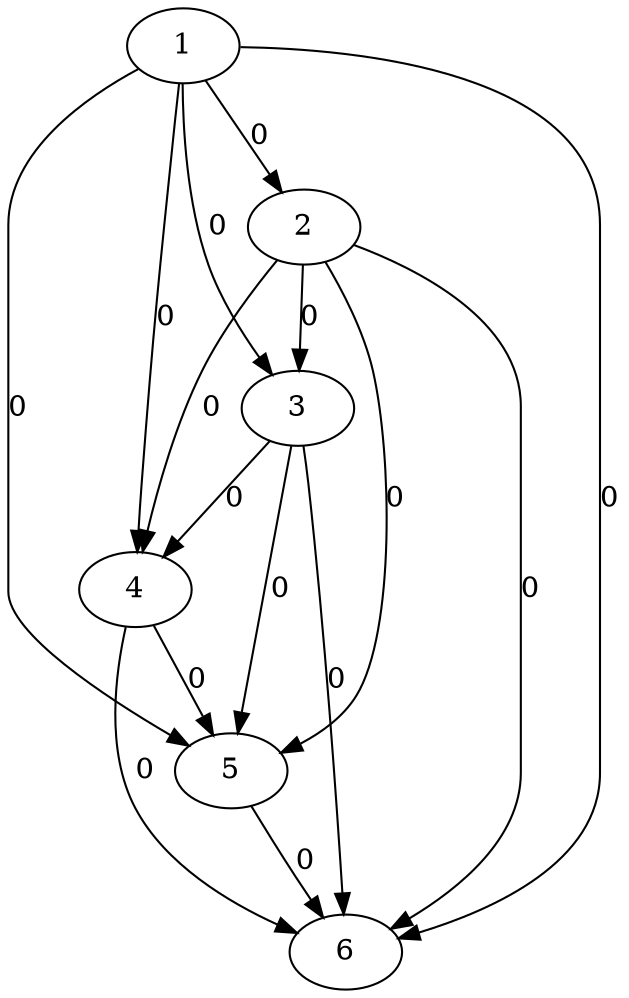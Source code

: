 digraph {
	1 -> 2[label="0"];
	1 -> 3[label="0"];
	1 -> 4[label="0"];
	1 -> 5[label="0"];
	1 -> 6[label="0"];
	2 -> 3[label="0"];
	2 -> 4[label="0"];
	2 -> 5[label="0"];
	2 -> 6[label="0"];
	3 -> 4[label="0"];
	3 -> 5[label="0"];
	3 -> 6[label="0"];
	4 -> 5[label="0"];
	4 -> 6[label="0"];
	5 -> 6[label="0"];
}